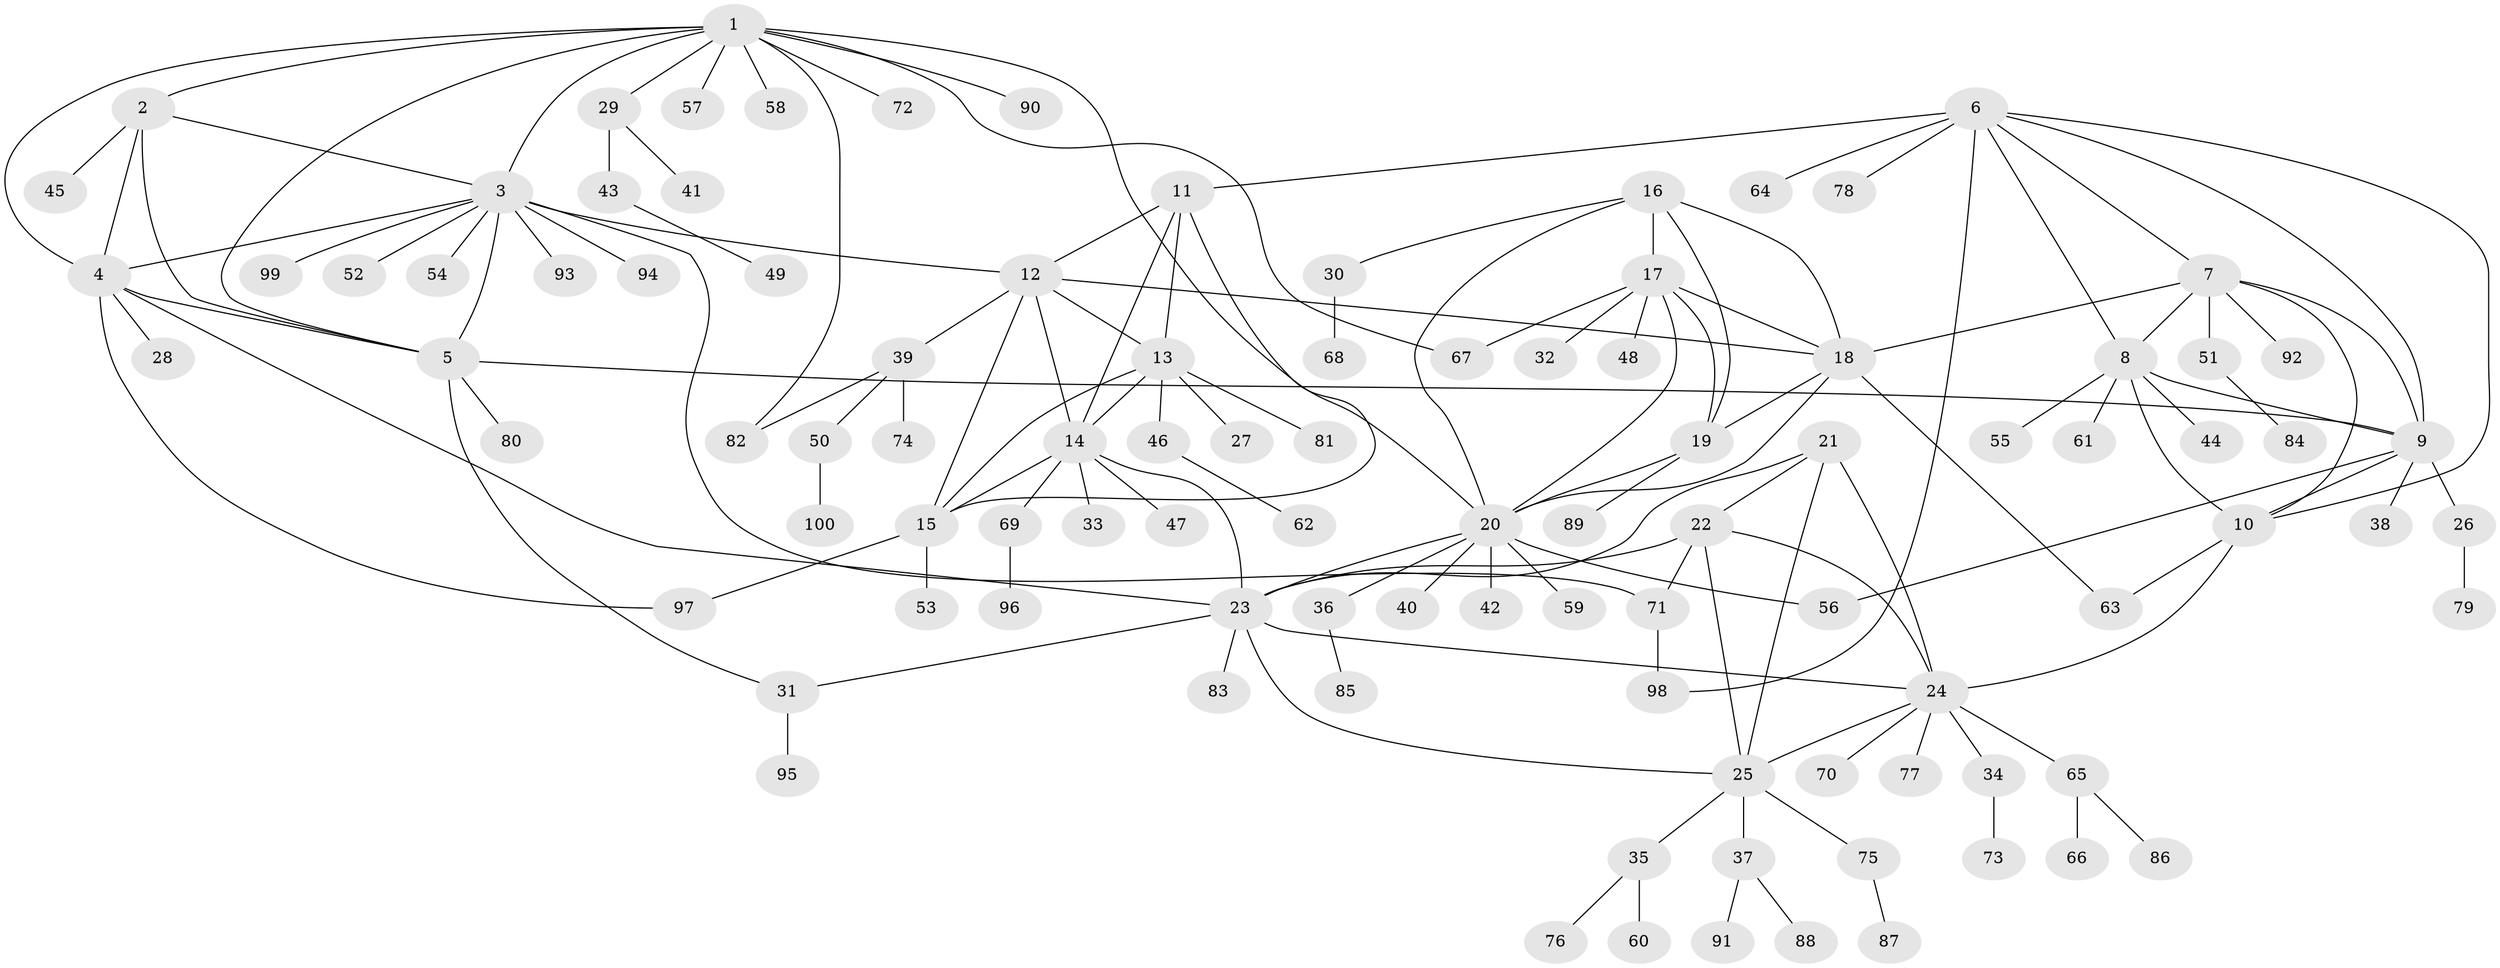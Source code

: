 // coarse degree distribution, {12: 0.014492753623188406, 13: 0.014492753623188406, 6: 0.057971014492753624, 5: 0.057971014492753624, 10: 0.014492753623188406, 4: 0.014492753623188406, 7: 0.014492753623188406, 9: 0.028985507246376812, 8: 0.014492753623188406, 1: 0.6376811594202898, 3: 0.057971014492753624, 2: 0.07246376811594203}
// Generated by graph-tools (version 1.1) at 2025/52/02/27/25 19:52:22]
// undirected, 100 vertices, 143 edges
graph export_dot {
graph [start="1"]
  node [color=gray90,style=filled];
  1;
  2;
  3;
  4;
  5;
  6;
  7;
  8;
  9;
  10;
  11;
  12;
  13;
  14;
  15;
  16;
  17;
  18;
  19;
  20;
  21;
  22;
  23;
  24;
  25;
  26;
  27;
  28;
  29;
  30;
  31;
  32;
  33;
  34;
  35;
  36;
  37;
  38;
  39;
  40;
  41;
  42;
  43;
  44;
  45;
  46;
  47;
  48;
  49;
  50;
  51;
  52;
  53;
  54;
  55;
  56;
  57;
  58;
  59;
  60;
  61;
  62;
  63;
  64;
  65;
  66;
  67;
  68;
  69;
  70;
  71;
  72;
  73;
  74;
  75;
  76;
  77;
  78;
  79;
  80;
  81;
  82;
  83;
  84;
  85;
  86;
  87;
  88;
  89;
  90;
  91;
  92;
  93;
  94;
  95;
  96;
  97;
  98;
  99;
  100;
  1 -- 2;
  1 -- 3;
  1 -- 4;
  1 -- 5;
  1 -- 20;
  1 -- 29;
  1 -- 57;
  1 -- 58;
  1 -- 67;
  1 -- 72;
  1 -- 82;
  1 -- 90;
  2 -- 3;
  2 -- 4;
  2 -- 5;
  2 -- 45;
  3 -- 4;
  3 -- 5;
  3 -- 12;
  3 -- 52;
  3 -- 54;
  3 -- 71;
  3 -- 93;
  3 -- 94;
  3 -- 99;
  4 -- 5;
  4 -- 23;
  4 -- 28;
  4 -- 97;
  5 -- 9;
  5 -- 31;
  5 -- 80;
  6 -- 7;
  6 -- 8;
  6 -- 9;
  6 -- 10;
  6 -- 11;
  6 -- 64;
  6 -- 78;
  6 -- 98;
  7 -- 8;
  7 -- 9;
  7 -- 10;
  7 -- 18;
  7 -- 51;
  7 -- 92;
  8 -- 9;
  8 -- 10;
  8 -- 44;
  8 -- 55;
  8 -- 61;
  9 -- 10;
  9 -- 26;
  9 -- 38;
  9 -- 56;
  10 -- 24;
  10 -- 63;
  11 -- 12;
  11 -- 13;
  11 -- 14;
  11 -- 15;
  12 -- 13;
  12 -- 14;
  12 -- 15;
  12 -- 18;
  12 -- 39;
  13 -- 14;
  13 -- 15;
  13 -- 27;
  13 -- 46;
  13 -- 81;
  14 -- 15;
  14 -- 23;
  14 -- 33;
  14 -- 47;
  14 -- 69;
  15 -- 53;
  15 -- 97;
  16 -- 17;
  16 -- 18;
  16 -- 19;
  16 -- 20;
  16 -- 30;
  17 -- 18;
  17 -- 19;
  17 -- 20;
  17 -- 32;
  17 -- 48;
  17 -- 67;
  18 -- 19;
  18 -- 20;
  18 -- 63;
  19 -- 20;
  19 -- 89;
  20 -- 23;
  20 -- 36;
  20 -- 40;
  20 -- 42;
  20 -- 56;
  20 -- 59;
  21 -- 22;
  21 -- 23;
  21 -- 24;
  21 -- 25;
  22 -- 23;
  22 -- 24;
  22 -- 25;
  22 -- 71;
  23 -- 24;
  23 -- 25;
  23 -- 31;
  23 -- 83;
  24 -- 25;
  24 -- 34;
  24 -- 65;
  24 -- 70;
  24 -- 77;
  25 -- 35;
  25 -- 37;
  25 -- 75;
  26 -- 79;
  29 -- 41;
  29 -- 43;
  30 -- 68;
  31 -- 95;
  34 -- 73;
  35 -- 60;
  35 -- 76;
  36 -- 85;
  37 -- 88;
  37 -- 91;
  39 -- 50;
  39 -- 74;
  39 -- 82;
  43 -- 49;
  46 -- 62;
  50 -- 100;
  51 -- 84;
  65 -- 66;
  65 -- 86;
  69 -- 96;
  71 -- 98;
  75 -- 87;
}
